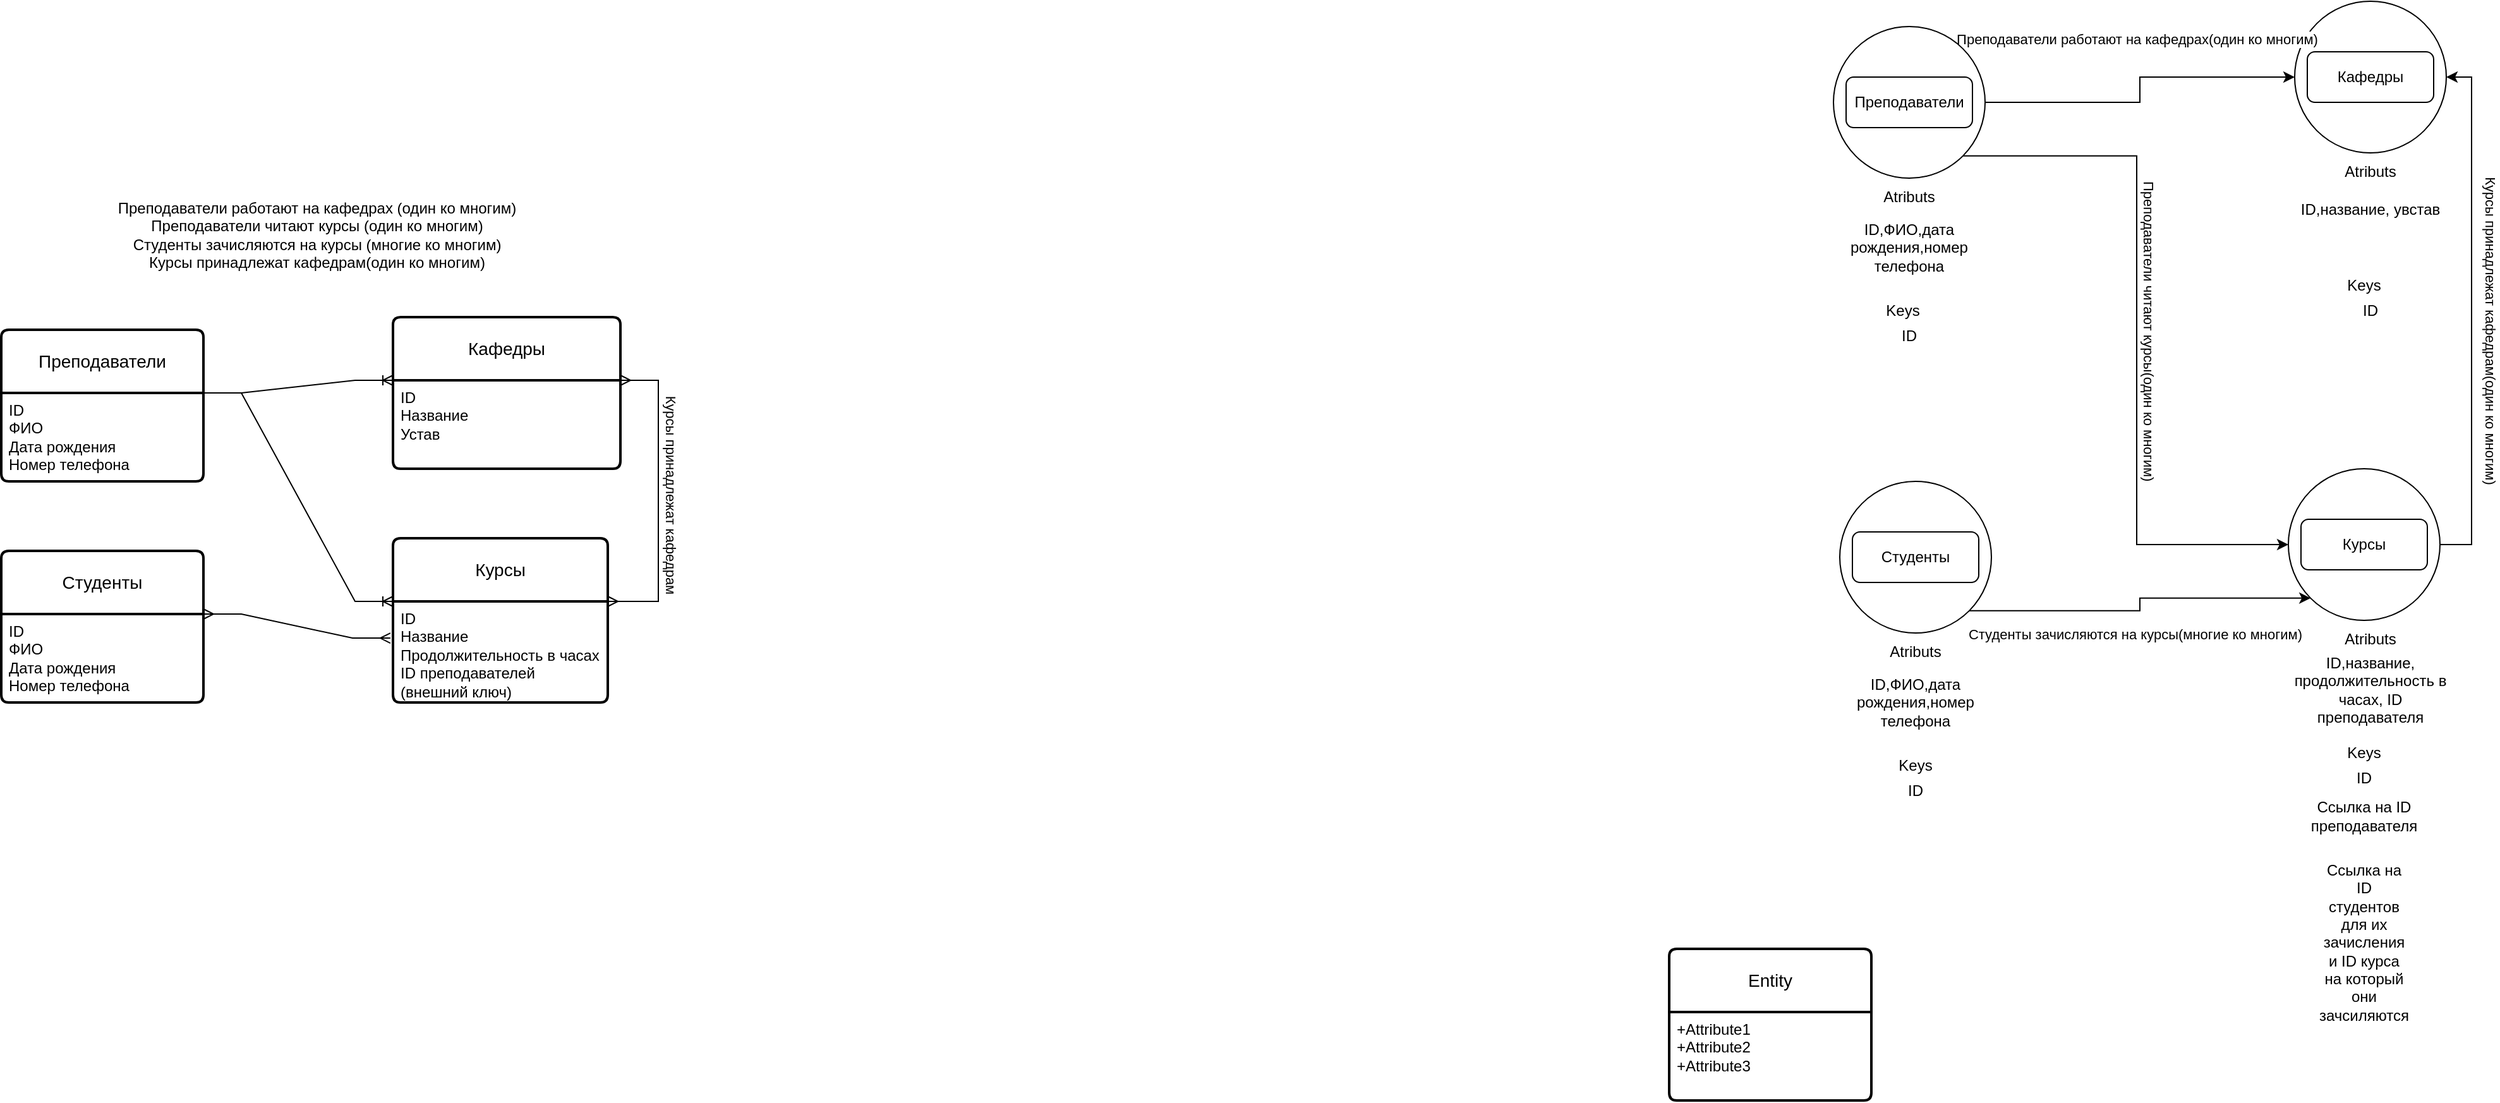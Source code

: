<mxfile version="24.3.1" type="github" pages="2">
  <diagram name="Страница — 1" id="1JNoHzqhRxXGvxarJzie">
    <mxGraphModel dx="1163" dy="594" grid="1" gridSize="10" guides="1" tooltips="1" connect="1" arrows="1" fold="1" page="1" pageScale="1" pageWidth="827" pageHeight="1169" math="0" shadow="0">
      <root>
        <mxCell id="0" />
        <mxCell id="1" parent="0" />
        <mxCell id="fRkcZo0nZRp9ig4G6Bwf-46" style="edgeStyle=orthogonalEdgeStyle;rounded=0;orthogonalLoop=1;jettySize=auto;html=1;exitX=1;exitY=1;exitDx=0;exitDy=0;entryX=0;entryY=1;entryDx=0;entryDy=0;" edge="1" parent="1" source="fRkcZo0nZRp9ig4G6Bwf-13" target="fRkcZo0nZRp9ig4G6Bwf-10">
          <mxGeometry relative="1" as="geometry" />
        </mxCell>
        <mxCell id="fRkcZo0nZRp9ig4G6Bwf-50" value="Студенты зачисляются на курсы(многие ко многим)&amp;nbsp;" style="edgeLabel;html=1;align=center;verticalAlign=middle;resizable=0;points=[];" vertex="1" connectable="0" parent="fRkcZo0nZRp9ig4G6Bwf-46">
          <mxGeometry x="-0.118" y="5" relative="1" as="geometry">
            <mxPoint x="9" y="23" as="offset" />
          </mxGeometry>
        </mxCell>
        <mxCell id="fRkcZo0nZRp9ig4G6Bwf-13" value="" style="ellipse;whiteSpace=wrap;html=1;aspect=fixed;" vertex="1" parent="1">
          <mxGeometry x="1535" y="660" width="120" height="120" as="geometry" />
        </mxCell>
        <mxCell id="fRkcZo0nZRp9ig4G6Bwf-11" value="" style="ellipse;whiteSpace=wrap;html=1;aspect=fixed;" vertex="1" parent="1">
          <mxGeometry x="1895" y="280" width="120" height="120" as="geometry" />
        </mxCell>
        <mxCell id="fRkcZo0nZRp9ig4G6Bwf-44" style="edgeStyle=orthogonalEdgeStyle;rounded=0;orthogonalLoop=1;jettySize=auto;html=1;exitX=1;exitY=0.5;exitDx=0;exitDy=0;entryX=0;entryY=0.5;entryDx=0;entryDy=0;" edge="1" parent="1" source="fRkcZo0nZRp9ig4G6Bwf-12" target="fRkcZo0nZRp9ig4G6Bwf-11">
          <mxGeometry relative="1" as="geometry" />
        </mxCell>
        <mxCell id="fRkcZo0nZRp9ig4G6Bwf-48" value="Преподаватели работают на кафедрах(один ко многим)" style="edgeLabel;html=1;align=center;verticalAlign=middle;resizable=0;points=[];" vertex="1" connectable="0" parent="fRkcZo0nZRp9ig4G6Bwf-44">
          <mxGeometry x="0.262" y="-2" relative="1" as="geometry">
            <mxPoint x="-27" y="-32" as="offset" />
          </mxGeometry>
        </mxCell>
        <mxCell id="fRkcZo0nZRp9ig4G6Bwf-45" style="edgeStyle=orthogonalEdgeStyle;rounded=0;orthogonalLoop=1;jettySize=auto;html=1;exitX=1;exitY=1;exitDx=0;exitDy=0;entryX=0;entryY=0.5;entryDx=0;entryDy=0;" edge="1" parent="1" source="fRkcZo0nZRp9ig4G6Bwf-12" target="fRkcZo0nZRp9ig4G6Bwf-10">
          <mxGeometry relative="1" as="geometry" />
        </mxCell>
        <mxCell id="fRkcZo0nZRp9ig4G6Bwf-51" value="Преподаватели читают курсы(один ко многим)" style="edgeLabel;html=1;align=center;verticalAlign=middle;resizable=0;points=[];rotation=90;" vertex="1" connectable="0" parent="fRkcZo0nZRp9ig4G6Bwf-45">
          <mxGeometry x="-0.04" y="-3" relative="1" as="geometry">
            <mxPoint x="13" y="4" as="offset" />
          </mxGeometry>
        </mxCell>
        <mxCell id="fRkcZo0nZRp9ig4G6Bwf-12" value="" style="ellipse;whiteSpace=wrap;html=1;aspect=fixed;" vertex="1" parent="1">
          <mxGeometry x="1530" y="300" width="120" height="120" as="geometry" />
        </mxCell>
        <mxCell id="fRkcZo0nZRp9ig4G6Bwf-47" style="edgeStyle=orthogonalEdgeStyle;rounded=0;orthogonalLoop=1;jettySize=auto;html=1;exitX=1;exitY=0.5;exitDx=0;exitDy=0;entryX=1;entryY=0.5;entryDx=0;entryDy=0;" edge="1" parent="1" source="fRkcZo0nZRp9ig4G6Bwf-10" target="fRkcZo0nZRp9ig4G6Bwf-11">
          <mxGeometry relative="1" as="geometry" />
        </mxCell>
        <mxCell id="fRkcZo0nZRp9ig4G6Bwf-49" value="Курсы принадлежат кафедрам(один ко многим)" style="edgeLabel;html=1;align=center;verticalAlign=middle;resizable=0;points=[];rotation=90;" vertex="1" connectable="0" parent="fRkcZo0nZRp9ig4G6Bwf-47">
          <mxGeometry x="-0.146" y="2" relative="1" as="geometry">
            <mxPoint x="17" y="-18" as="offset" />
          </mxGeometry>
        </mxCell>
        <mxCell id="fRkcZo0nZRp9ig4G6Bwf-10" value="" style="ellipse;whiteSpace=wrap;html=1;aspect=fixed;" vertex="1" parent="1">
          <mxGeometry x="1890" y="650" width="120" height="120" as="geometry" />
        </mxCell>
        <mxCell id="fRkcZo0nZRp9ig4G6Bwf-1" value="" style="rounded=1;whiteSpace=wrap;html=1;" vertex="1" parent="1">
          <mxGeometry x="1545" y="700" width="100" height="40" as="geometry" />
        </mxCell>
        <mxCell id="fRkcZo0nZRp9ig4G6Bwf-2" value="" style="rounded=1;whiteSpace=wrap;html=1;" vertex="1" parent="1">
          <mxGeometry x="1540" y="340" width="100" height="40" as="geometry" />
        </mxCell>
        <mxCell id="fRkcZo0nZRp9ig4G6Bwf-3" value="" style="rounded=1;whiteSpace=wrap;html=1;" vertex="1" parent="1">
          <mxGeometry x="1900" y="690" width="100" height="40" as="geometry" />
        </mxCell>
        <mxCell id="fRkcZo0nZRp9ig4G6Bwf-4" value="" style="rounded=1;whiteSpace=wrap;html=1;" vertex="1" parent="1">
          <mxGeometry x="1905" y="320" width="100" height="40" as="geometry" />
        </mxCell>
        <mxCell id="fRkcZo0nZRp9ig4G6Bwf-5" value="Студенты" style="text;html=1;align=center;verticalAlign=middle;whiteSpace=wrap;rounded=0;" vertex="1" parent="1">
          <mxGeometry x="1565" y="705" width="60" height="30" as="geometry" />
        </mxCell>
        <mxCell id="fRkcZo0nZRp9ig4G6Bwf-7" value="Преподаватели" style="text;html=1;align=center;verticalAlign=middle;whiteSpace=wrap;rounded=0;" vertex="1" parent="1">
          <mxGeometry x="1560" y="345" width="60" height="30" as="geometry" />
        </mxCell>
        <mxCell id="fRkcZo0nZRp9ig4G6Bwf-8" value="Курсы" style="text;html=1;align=center;verticalAlign=middle;whiteSpace=wrap;rounded=0;" vertex="1" parent="1">
          <mxGeometry x="1920" y="695" width="60" height="30" as="geometry" />
        </mxCell>
        <mxCell id="fRkcZo0nZRp9ig4G6Bwf-9" value="Кафедры" style="text;html=1;align=center;verticalAlign=middle;whiteSpace=wrap;rounded=0;" vertex="1" parent="1">
          <mxGeometry x="1925" y="325" width="60" height="30" as="geometry" />
        </mxCell>
        <mxCell id="fRkcZo0nZRp9ig4G6Bwf-15" value="ID,ФИО,дата рождения,номер телефона" style="text;html=1;align=center;verticalAlign=middle;whiteSpace=wrap;rounded=0;" vertex="1" parent="1">
          <mxGeometry x="1530" y="810" width="130" height="50" as="geometry" />
        </mxCell>
        <mxCell id="fRkcZo0nZRp9ig4G6Bwf-17" value="Atributs" style="text;html=1;align=center;verticalAlign=middle;whiteSpace=wrap;rounded=0;" vertex="1" parent="1">
          <mxGeometry x="1560" y="420" width="60" height="30" as="geometry" />
        </mxCell>
        <mxCell id="fRkcZo0nZRp9ig4G6Bwf-18" value="ID,ФИО,дата рождения,номер телефона" style="text;html=1;align=center;verticalAlign=middle;whiteSpace=wrap;rounded=0;" vertex="1" parent="1">
          <mxGeometry x="1525" y="450" width="130" height="50" as="geometry" />
        </mxCell>
        <mxCell id="fRkcZo0nZRp9ig4G6Bwf-19" value="Atributs" style="text;html=1;align=center;verticalAlign=middle;whiteSpace=wrap;rounded=0;" vertex="1" parent="1">
          <mxGeometry x="1565" y="780" width="60" height="30" as="geometry" />
        </mxCell>
        <mxCell id="fRkcZo0nZRp9ig4G6Bwf-21" value="Atributs" style="text;html=1;align=center;verticalAlign=middle;whiteSpace=wrap;rounded=0;" vertex="1" parent="1">
          <mxGeometry x="1925" y="400" width="60" height="30" as="geometry" />
        </mxCell>
        <mxCell id="fRkcZo0nZRp9ig4G6Bwf-22" value="ID,название, увстав" style="text;html=1;align=center;verticalAlign=middle;whiteSpace=wrap;rounded=0;" vertex="1" parent="1">
          <mxGeometry x="1890" y="420" width="130" height="50" as="geometry" />
        </mxCell>
        <mxCell id="fRkcZo0nZRp9ig4G6Bwf-24" value="Atributs" style="text;html=1;align=center;verticalAlign=middle;whiteSpace=wrap;rounded=0;" vertex="1" parent="1">
          <mxGeometry x="1925" y="770" width="60" height="30" as="geometry" />
        </mxCell>
        <mxCell id="fRkcZo0nZRp9ig4G6Bwf-25" value="ID,название, продолжительность в часах, ID преподавателя" style="text;html=1;align=center;verticalAlign=middle;whiteSpace=wrap;rounded=0;" vertex="1" parent="1">
          <mxGeometry x="1890" y="800" width="130" height="50" as="geometry" />
        </mxCell>
        <mxCell id="fRkcZo0nZRp9ig4G6Bwf-30" value="Keys" style="text;html=1;align=center;verticalAlign=middle;whiteSpace=wrap;rounded=0;" vertex="1" parent="1">
          <mxGeometry x="1920" y="860" width="60" height="30" as="geometry" />
        </mxCell>
        <mxCell id="fRkcZo0nZRp9ig4G6Bwf-31" value="Keys" style="text;html=1;align=center;verticalAlign=middle;whiteSpace=wrap;rounded=0;" vertex="1" parent="1">
          <mxGeometry x="1555" y="510" width="60" height="30" as="geometry" />
        </mxCell>
        <mxCell id="fRkcZo0nZRp9ig4G6Bwf-32" value="Keys" style="text;html=1;align=center;verticalAlign=middle;whiteSpace=wrap;rounded=0;" vertex="1" parent="1">
          <mxGeometry x="1920" y="490" width="60" height="30" as="geometry" />
        </mxCell>
        <mxCell id="fRkcZo0nZRp9ig4G6Bwf-33" value="Keys" style="text;html=1;align=center;verticalAlign=middle;whiteSpace=wrap;rounded=0;" vertex="1" parent="1">
          <mxGeometry x="1565" y="870" width="60" height="30" as="geometry" />
        </mxCell>
        <mxCell id="fRkcZo0nZRp9ig4G6Bwf-34" value="ID" style="text;html=1;align=center;verticalAlign=middle;whiteSpace=wrap;rounded=0;" vertex="1" parent="1">
          <mxGeometry x="1920" y="880" width="60" height="30" as="geometry" />
        </mxCell>
        <mxCell id="fRkcZo0nZRp9ig4G6Bwf-35" value="ID" style="text;html=1;align=center;verticalAlign=middle;whiteSpace=wrap;rounded=0;" vertex="1" parent="1">
          <mxGeometry x="1560" y="530" width="60" height="30" as="geometry" />
        </mxCell>
        <mxCell id="fRkcZo0nZRp9ig4G6Bwf-36" value="ID" style="text;html=1;align=center;verticalAlign=middle;whiteSpace=wrap;rounded=0;" vertex="1" parent="1">
          <mxGeometry x="1565" y="890" width="60" height="30" as="geometry" />
        </mxCell>
        <mxCell id="fRkcZo0nZRp9ig4G6Bwf-37" value="ID" style="text;html=1;align=center;verticalAlign=middle;whiteSpace=wrap;rounded=0;" vertex="1" parent="1">
          <mxGeometry x="1925" y="510" width="60" height="30" as="geometry" />
        </mxCell>
        <mxCell id="fRkcZo0nZRp9ig4G6Bwf-38" value="Ссылка на ID преподавателя" style="text;html=1;align=center;verticalAlign=middle;whiteSpace=wrap;rounded=0;" vertex="1" parent="1">
          <mxGeometry x="1920" y="910" width="60" height="30" as="geometry" />
        </mxCell>
        <mxCell id="fRkcZo0nZRp9ig4G6Bwf-39" value="Ссылка на ID студентов для их зачисления и ID курса на который они зачсиляются" style="text;html=1;align=center;verticalAlign=middle;whiteSpace=wrap;rounded=0;" vertex="1" parent="1">
          <mxGeometry x="1920" y="1010" width="60" height="30" as="geometry" />
        </mxCell>
        <mxCell id="Z1FrG1DZ3cIiPXaC3r6s-1" value="Entity" style="swimlane;childLayout=stackLayout;horizontal=1;startSize=50;horizontalStack=0;rounded=1;fontSize=14;fontStyle=0;strokeWidth=2;resizeParent=0;resizeLast=1;shadow=0;dashed=0;align=center;arcSize=4;whiteSpace=wrap;html=1;" vertex="1" parent="1">
          <mxGeometry x="1400" y="1030" width="160" height="120" as="geometry" />
        </mxCell>
        <mxCell id="Z1FrG1DZ3cIiPXaC3r6s-2" value="+Attribute1&#xa;+Attribute2&#xa;+Attribute3" style="align=left;strokeColor=none;fillColor=none;spacingLeft=4;fontSize=12;verticalAlign=top;resizable=0;rotatable=0;part=1;html=1;" vertex="1" parent="Z1FrG1DZ3cIiPXaC3r6s-1">
          <mxGeometry y="50" width="160" height="70" as="geometry" />
        </mxCell>
        <mxCell id="Z1FrG1DZ3cIiPXaC3r6s-5" value="Студенты" style="swimlane;childLayout=stackLayout;horizontal=1;startSize=50;horizontalStack=0;rounded=1;fontSize=14;fontStyle=0;strokeWidth=2;resizeParent=0;resizeLast=1;shadow=0;dashed=0;align=center;arcSize=4;whiteSpace=wrap;html=1;" vertex="1" parent="1">
          <mxGeometry x="80" y="715" width="160" height="120" as="geometry" />
        </mxCell>
        <mxCell id="Z1FrG1DZ3cIiPXaC3r6s-6" value="ID&lt;div&gt;ФИО&lt;/div&gt;&lt;div&gt;Дата рождения&lt;/div&gt;&lt;div&gt;Номер телефона&lt;/div&gt;&lt;div&gt;&lt;br&gt;&lt;/div&gt;" style="align=left;strokeColor=none;fillColor=none;spacingLeft=4;fontSize=12;verticalAlign=top;resizable=0;rotatable=0;part=1;html=1;" vertex="1" parent="Z1FrG1DZ3cIiPXaC3r6s-5">
          <mxGeometry y="50" width="160" height="70" as="geometry" />
        </mxCell>
        <mxCell id="Z1FrG1DZ3cIiPXaC3r6s-7" value="Преподаватели" style="swimlane;childLayout=stackLayout;horizontal=1;startSize=50;horizontalStack=0;rounded=1;fontSize=14;fontStyle=0;strokeWidth=2;resizeParent=0;resizeLast=1;shadow=0;dashed=0;align=center;arcSize=4;whiteSpace=wrap;html=1;" vertex="1" parent="1">
          <mxGeometry x="80" y="540" width="160" height="120" as="geometry" />
        </mxCell>
        <mxCell id="Z1FrG1DZ3cIiPXaC3r6s-8" value="ID&lt;div&gt;ФИО&lt;/div&gt;&lt;div&gt;Дата рождения&lt;/div&gt;&lt;div&gt;Номер телефона&lt;/div&gt;&lt;div&gt;&lt;br&gt;&lt;/div&gt;" style="align=left;strokeColor=none;fillColor=none;spacingLeft=4;fontSize=12;verticalAlign=top;resizable=0;rotatable=0;part=1;html=1;" vertex="1" parent="Z1FrG1DZ3cIiPXaC3r6s-7">
          <mxGeometry y="50" width="160" height="70" as="geometry" />
        </mxCell>
        <mxCell id="Z1FrG1DZ3cIiPXaC3r6s-9" value="Курсы" style="swimlane;childLayout=stackLayout;horizontal=1;startSize=50;horizontalStack=0;rounded=1;fontSize=14;fontStyle=0;strokeWidth=2;resizeParent=0;resizeLast=1;shadow=0;dashed=0;align=center;arcSize=4;whiteSpace=wrap;html=1;" vertex="1" parent="1">
          <mxGeometry x="390" y="705" width="170" height="130" as="geometry" />
        </mxCell>
        <mxCell id="Z1FrG1DZ3cIiPXaC3r6s-10" value="ID&lt;div&gt;Название&lt;/div&gt;&lt;div&gt;Продолжительность в часах&lt;/div&gt;&lt;div&gt;ID преподавателей&lt;/div&gt;&lt;div&gt;(внешний ключ)&lt;/div&gt;&lt;div&gt;&lt;br&gt;&lt;/div&gt;" style="align=left;strokeColor=none;fillColor=none;spacingLeft=4;fontSize=12;verticalAlign=top;resizable=0;rotatable=0;part=1;html=1;" vertex="1" parent="Z1FrG1DZ3cIiPXaC3r6s-9">
          <mxGeometry y="50" width="170" height="80" as="geometry" />
        </mxCell>
        <mxCell id="Z1FrG1DZ3cIiPXaC3r6s-11" value="Кафедры" style="swimlane;childLayout=stackLayout;horizontal=1;startSize=50;horizontalStack=0;rounded=1;fontSize=14;fontStyle=0;strokeWidth=2;resizeParent=0;resizeLast=1;shadow=0;dashed=0;align=center;arcSize=4;whiteSpace=wrap;html=1;" vertex="1" parent="1">
          <mxGeometry x="390" y="530" width="180" height="120" as="geometry" />
        </mxCell>
        <mxCell id="Z1FrG1DZ3cIiPXaC3r6s-12" value="ID&lt;div&gt;Название&lt;/div&gt;&lt;div&gt;Устав&lt;/div&gt;&lt;div&gt;&lt;br&gt;&lt;/div&gt;" style="align=left;strokeColor=none;fillColor=none;spacingLeft=4;fontSize=12;verticalAlign=top;resizable=0;rotatable=0;part=1;html=1;" vertex="1" parent="Z1FrG1DZ3cIiPXaC3r6s-11">
          <mxGeometry y="50" width="180" height="70" as="geometry" />
        </mxCell>
        <mxCell id="Z1FrG1DZ3cIiPXaC3r6s-15" value="" style="edgeStyle=entityRelationEdgeStyle;fontSize=12;html=1;endArrow=ERoneToMany;rounded=0;exitX=1;exitY=0;exitDx=0;exitDy=0;entryX=0;entryY=0;entryDx=0;entryDy=0;" edge="1" parent="1" source="Z1FrG1DZ3cIiPXaC3r6s-8" target="Z1FrG1DZ3cIiPXaC3r6s-12">
          <mxGeometry width="100" height="100" relative="1" as="geometry">
            <mxPoint x="780" y="630" as="sourcePoint" />
            <mxPoint x="880" y="530" as="targetPoint" />
          </mxGeometry>
        </mxCell>
        <mxCell id="Z1FrG1DZ3cIiPXaC3r6s-16" value="" style="edgeStyle=entityRelationEdgeStyle;fontSize=12;html=1;endArrow=ERoneToMany;rounded=0;exitX=1;exitY=0;exitDx=0;exitDy=0;" edge="1" parent="1" source="Z1FrG1DZ3cIiPXaC3r6s-8">
          <mxGeometry width="100" height="100" relative="1" as="geometry">
            <mxPoint x="290" y="720" as="sourcePoint" />
            <mxPoint x="390" y="755" as="targetPoint" />
          </mxGeometry>
        </mxCell>
        <mxCell id="Z1FrG1DZ3cIiPXaC3r6s-17" value="" style="edgeStyle=entityRelationEdgeStyle;fontSize=12;html=1;endArrow=ERmany;startArrow=ERmany;rounded=0;exitX=1;exitY=0;exitDx=0;exitDy=0;entryX=-0.012;entryY=0.363;entryDx=0;entryDy=0;entryPerimeter=0;" edge="1" parent="1" source="Z1FrG1DZ3cIiPXaC3r6s-6" target="Z1FrG1DZ3cIiPXaC3r6s-10">
          <mxGeometry width="100" height="100" relative="1" as="geometry">
            <mxPoint x="420" y="750" as="sourcePoint" />
            <mxPoint x="520" y="650" as="targetPoint" />
          </mxGeometry>
        </mxCell>
        <mxCell id="Z1FrG1DZ3cIiPXaC3r6s-20" value="" style="edgeStyle=entityRelationEdgeStyle;fontSize=12;html=1;endArrow=ERmany;startArrow=ERmany;rounded=0;entryX=1;entryY=0;entryDx=0;entryDy=0;" edge="1" parent="1" target="Z1FrG1DZ3cIiPXaC3r6s-10">
          <mxGeometry width="100" height="100" relative="1" as="geometry">
            <mxPoint x="570" y="580" as="sourcePoint" />
            <mxPoint x="620" y="780" as="targetPoint" />
            <Array as="points">
              <mxPoint x="660" y="730" />
              <mxPoint x="590" y="690" />
              <mxPoint x="1060" y="580" />
            </Array>
          </mxGeometry>
        </mxCell>
        <mxCell id="Z1FrG1DZ3cIiPXaC3r6s-21" value="Курсы принадлежат кафедрам" style="edgeLabel;html=1;align=center;verticalAlign=middle;resizable=0;points=[];rotation=90;" vertex="1" connectable="0" parent="Z1FrG1DZ3cIiPXaC3r6s-20">
          <mxGeometry x="0.019" relative="1" as="geometry">
            <mxPoint x="10" y="-5" as="offset" />
          </mxGeometry>
        </mxCell>
        <mxCell id="Z1FrG1DZ3cIiPXaC3r6s-25" value="Преподаватели работают на кафедрах (один ко многим)&lt;br&gt;Преподаватели читают курсы (один ко многим)&lt;br&gt;Студенты зачисляются на курсы (многие ко многим)&lt;br&gt;Курсы принадлежат кафедрам(один ко многим)" style="text;html=1;align=center;verticalAlign=middle;whiteSpace=wrap;rounded=0;" vertex="1" parent="1">
          <mxGeometry x="80" y="420" width="500" height="90" as="geometry" />
        </mxCell>
      </root>
    </mxGraphModel>
  </diagram>
  <diagram id="0KN3OJh5gBhrBB2DhEU7" name="Страница — 2">
    <mxGraphModel dx="1947" dy="2315" grid="1" gridSize="10" guides="1" tooltips="1" connect="1" arrows="1" fold="1" page="1" pageScale="1" pageWidth="827" pageHeight="1169" math="0" shadow="0">
      <root>
        <mxCell id="0" />
        <mxCell id="1" parent="0" />
        <mxCell id="GE9vBbnfeo9mR6N4blL_-1" value="Студенты" style="swimlane;childLayout=stackLayout;horizontal=1;startSize=50;horizontalStack=0;rounded=1;fontSize=14;fontStyle=0;strokeWidth=2;resizeParent=0;resizeLast=1;shadow=0;dashed=0;align=center;arcSize=4;whiteSpace=wrap;html=1;" vertex="1" parent="1">
          <mxGeometry x="80" y="715" width="160" height="120" as="geometry" />
        </mxCell>
        <mxCell id="GE9vBbnfeo9mR6N4blL_-2" value="ID&lt;div&gt;ФИО&lt;/div&gt;&lt;div&gt;Дата рождения&lt;/div&gt;&lt;div&gt;Номер телефона&lt;/div&gt;&lt;div&gt;&lt;br&gt;&lt;/div&gt;" style="align=left;strokeColor=none;fillColor=none;spacingLeft=4;fontSize=12;verticalAlign=top;resizable=0;rotatable=0;part=1;html=1;" vertex="1" parent="GE9vBbnfeo9mR6N4blL_-1">
          <mxGeometry y="50" width="160" height="70" as="geometry" />
        </mxCell>
        <mxCell id="GE9vBbnfeo9mR6N4blL_-3" value="Преподаватели" style="swimlane;childLayout=stackLayout;horizontal=1;startSize=50;horizontalStack=0;rounded=1;fontSize=14;fontStyle=0;strokeWidth=2;resizeParent=0;resizeLast=1;shadow=0;dashed=0;align=center;arcSize=4;whiteSpace=wrap;html=1;" vertex="1" parent="1">
          <mxGeometry x="80" y="540" width="160" height="120" as="geometry" />
        </mxCell>
        <mxCell id="GE9vBbnfeo9mR6N4blL_-4" value="ID&lt;div&gt;ФИО&lt;/div&gt;&lt;div&gt;Дата рождения&lt;/div&gt;&lt;div&gt;Номер телефона&lt;/div&gt;&lt;div&gt;&lt;br&gt;&lt;/div&gt;" style="align=left;strokeColor=none;fillColor=none;spacingLeft=4;fontSize=12;verticalAlign=top;resizable=0;rotatable=0;part=1;html=1;" vertex="1" parent="GE9vBbnfeo9mR6N4blL_-3">
          <mxGeometry y="50" width="160" height="70" as="geometry" />
        </mxCell>
        <mxCell id="GE9vBbnfeo9mR6N4blL_-5" value="Курсы" style="swimlane;childLayout=stackLayout;horizontal=1;startSize=50;horizontalStack=0;rounded=1;fontSize=14;fontStyle=0;strokeWidth=2;resizeParent=0;resizeLast=1;shadow=0;dashed=0;align=center;arcSize=4;whiteSpace=wrap;html=1;" vertex="1" parent="1">
          <mxGeometry x="390" y="705" width="170" height="130" as="geometry" />
        </mxCell>
        <mxCell id="GE9vBbnfeo9mR6N4blL_-6" value="ID&lt;div&gt;Название&lt;/div&gt;&lt;div&gt;Продолжительность в часах&lt;/div&gt;&lt;div&gt;ID преподавателей&lt;/div&gt;&lt;div&gt;(внешний ключ)&lt;/div&gt;&lt;div&gt;&lt;br&gt;&lt;/div&gt;" style="align=left;strokeColor=none;fillColor=none;spacingLeft=4;fontSize=12;verticalAlign=top;resizable=0;rotatable=0;part=1;html=1;" vertex="1" parent="GE9vBbnfeo9mR6N4blL_-5">
          <mxGeometry y="50" width="170" height="80" as="geometry" />
        </mxCell>
        <mxCell id="GE9vBbnfeo9mR6N4blL_-7" value="Кафедры" style="swimlane;childLayout=stackLayout;horizontal=1;startSize=50;horizontalStack=0;rounded=1;fontSize=14;fontStyle=0;strokeWidth=2;resizeParent=0;resizeLast=1;shadow=0;dashed=0;align=center;arcSize=4;whiteSpace=wrap;html=1;" vertex="1" parent="1">
          <mxGeometry x="390" y="530" width="180" height="120" as="geometry" />
        </mxCell>
        <mxCell id="GE9vBbnfeo9mR6N4blL_-8" value="ID&lt;div&gt;Название&lt;/div&gt;&lt;div&gt;Устав&lt;/div&gt;&lt;div&gt;&lt;br&gt;&lt;/div&gt;" style="align=left;strokeColor=none;fillColor=none;spacingLeft=4;fontSize=12;verticalAlign=top;resizable=0;rotatable=0;part=1;html=1;" vertex="1" parent="GE9vBbnfeo9mR6N4blL_-7">
          <mxGeometry y="50" width="180" height="70" as="geometry" />
        </mxCell>
        <mxCell id="GE9vBbnfeo9mR6N4blL_-9" value="" style="edgeStyle=entityRelationEdgeStyle;fontSize=12;html=1;endArrow=ERoneToMany;rounded=0;exitX=1;exitY=0;exitDx=0;exitDy=0;entryX=0;entryY=0;entryDx=0;entryDy=0;" edge="1" parent="1" source="GE9vBbnfeo9mR6N4blL_-4" target="GE9vBbnfeo9mR6N4blL_-8">
          <mxGeometry width="100" height="100" relative="1" as="geometry">
            <mxPoint x="780" y="630" as="sourcePoint" />
            <mxPoint x="880" y="530" as="targetPoint" />
          </mxGeometry>
        </mxCell>
        <mxCell id="GE9vBbnfeo9mR6N4blL_-10" value="" style="edgeStyle=entityRelationEdgeStyle;fontSize=12;html=1;endArrow=ERoneToMany;rounded=0;exitX=1;exitY=0;exitDx=0;exitDy=0;" edge="1" parent="1" source="GE9vBbnfeo9mR6N4blL_-4">
          <mxGeometry width="100" height="100" relative="1" as="geometry">
            <mxPoint x="290" y="720" as="sourcePoint" />
            <mxPoint x="390" y="755" as="targetPoint" />
          </mxGeometry>
        </mxCell>
        <mxCell id="GE9vBbnfeo9mR6N4blL_-11" value="" style="edgeStyle=entityRelationEdgeStyle;fontSize=12;html=1;endArrow=ERmany;startArrow=ERmany;rounded=0;exitX=1;exitY=0;exitDx=0;exitDy=0;entryX=-0.012;entryY=0.363;entryDx=0;entryDy=0;entryPerimeter=0;" edge="1" parent="1" source="GE9vBbnfeo9mR6N4blL_-2" target="GE9vBbnfeo9mR6N4blL_-6">
          <mxGeometry width="100" height="100" relative="1" as="geometry">
            <mxPoint x="420" y="750" as="sourcePoint" />
            <mxPoint x="520" y="650" as="targetPoint" />
          </mxGeometry>
        </mxCell>
        <mxCell id="GE9vBbnfeo9mR6N4blL_-12" value="" style="edgeStyle=entityRelationEdgeStyle;fontSize=12;html=1;endArrow=ERmany;startArrow=ERmany;rounded=0;entryX=1;entryY=0;entryDx=0;entryDy=0;" edge="1" parent="1" target="GE9vBbnfeo9mR6N4blL_-6">
          <mxGeometry width="100" height="100" relative="1" as="geometry">
            <mxPoint x="570" y="580" as="sourcePoint" />
            <mxPoint x="620" y="780" as="targetPoint" />
            <Array as="points">
              <mxPoint x="660" y="730" />
              <mxPoint x="590" y="690" />
              <mxPoint x="1060" y="580" />
            </Array>
          </mxGeometry>
        </mxCell>
        <mxCell id="GE9vBbnfeo9mR6N4blL_-13" value="Курсы принадлежат кафедрам" style="edgeLabel;html=1;align=center;verticalAlign=middle;resizable=0;points=[];rotation=90;" vertex="1" connectable="0" parent="GE9vBbnfeo9mR6N4blL_-12">
          <mxGeometry x="0.019" relative="1" as="geometry">
            <mxPoint x="10" y="-5" as="offset" />
          </mxGeometry>
        </mxCell>
        <mxCell id="GE9vBbnfeo9mR6N4blL_-14" value="Преподаватели работают на кафедрах (один ко многим)&lt;br&gt;Преподаватели читают курсы (один ко многим)&lt;br&gt;Студенты зачисляются на курсы (многие ко многим)&lt;br&gt;Курсы принадлежат кафедрам(один ко многим)&lt;div&gt;Студенты выполняют домашние задания (многие ко многим)&amp;nbsp;&lt;/div&gt;&lt;div&gt;Каждое домашнее задание оценивается (многие к одному)&lt;br&gt;&lt;/div&gt;&lt;div&gt;Студенты получают оценки за домашки (многие ко многим)&lt;/div&gt;" style="text;html=1;align=center;verticalAlign=middle;whiteSpace=wrap;rounded=0;" vertex="1" parent="1">
          <mxGeometry x="80" y="380" width="500" height="130" as="geometry" />
        </mxCell>
        <mxCell id="GE9vBbnfeo9mR6N4blL_-15" value="Домашнее задание" style="swimlane;childLayout=stackLayout;horizontal=1;startSize=50;horizontalStack=0;rounded=1;fontSize=14;fontStyle=0;strokeWidth=2;resizeParent=0;resizeLast=1;shadow=0;dashed=0;align=center;arcSize=4;whiteSpace=wrap;html=1;" vertex="1" parent="1">
          <mxGeometry x="-240" y="760" width="160" height="120" as="geometry" />
        </mxCell>
        <mxCell id="GE9vBbnfeo9mR6N4blL_-16" value="ID&lt;div&gt;Название&lt;/div&gt;&lt;div&gt;Описание&lt;/div&gt;" style="align=left;strokeColor=none;fillColor=none;spacingLeft=4;fontSize=12;verticalAlign=top;resizable=0;rotatable=0;part=1;html=1;" vertex="1" parent="GE9vBbnfeo9mR6N4blL_-15">
          <mxGeometry y="50" width="160" height="70" as="geometry" />
        </mxCell>
        <mxCell id="GE9vBbnfeo9mR6N4blL_-18" value="Оценка" style="swimlane;childLayout=stackLayout;horizontal=1;startSize=50;horizontalStack=0;rounded=1;fontSize=14;fontStyle=0;strokeWidth=2;resizeParent=0;resizeLast=1;shadow=0;dashed=0;align=center;arcSize=4;whiteSpace=wrap;html=1;" vertex="1" parent="1">
          <mxGeometry x="-240" y="540" width="160" height="120" as="geometry" />
        </mxCell>
        <mxCell id="GE9vBbnfeo9mR6N4blL_-19" value="ID&lt;div&gt;ID домашнего задания(в.к)&lt;/div&gt;&lt;div&gt;Значение(сама оценка)&lt;/div&gt;" style="align=left;strokeColor=none;fillColor=none;spacingLeft=4;fontSize=12;verticalAlign=top;resizable=0;rotatable=0;part=1;html=1;" vertex="1" parent="GE9vBbnfeo9mR6N4blL_-18">
          <mxGeometry y="50" width="160" height="70" as="geometry" />
        </mxCell>
        <mxCell id="GE9vBbnfeo9mR6N4blL_-21" value="" style="edgeStyle=entityRelationEdgeStyle;fontSize=12;html=1;endArrow=ERmany;startArrow=ERmany;rounded=0;entryX=1;entryY=0;entryDx=0;entryDy=0;exitX=1;exitY=0.25;exitDx=0;exitDy=0;" edge="1" parent="1" source="GE9vBbnfeo9mR6N4blL_-16" target="GE9vBbnfeo9mR6N4blL_-19">
          <mxGeometry width="100" height="100" relative="1" as="geometry">
            <mxPoint x="-40" y="760" as="sourcePoint" />
            <mxPoint x="-40" y="607.5" as="targetPoint" />
            <Array as="points">
              <mxPoint x="40" y="627.5" />
              <mxPoint x="40" y="667.5" />
            </Array>
          </mxGeometry>
        </mxCell>
        <mxCell id="GE9vBbnfeo9mR6N4blL_-22" value="" style="edgeStyle=entityRelationEdgeStyle;fontSize=12;html=1;endArrow=ERmany;startArrow=ERmany;rounded=0;entryX=0;entryY=0;entryDx=0;entryDy=0;exitX=1;exitY=0.75;exitDx=0;exitDy=0;" edge="1" parent="1" source="GE9vBbnfeo9mR6N4blL_-16" target="GE9vBbnfeo9mR6N4blL_-4">
          <mxGeometry width="100" height="100" relative="1" as="geometry">
            <mxPoint x="-90" y="760" as="sourcePoint" />
            <mxPoint x="10" y="660" as="targetPoint" />
          </mxGeometry>
        </mxCell>
        <mxCell id="GE9vBbnfeo9mR6N4blL_-23" value="" style="edgeStyle=entityRelationEdgeStyle;fontSize=12;html=1;endArrow=ERmany;startArrow=ERmany;rounded=0;exitX=1;exitY=1;exitDx=0;exitDy=0;entryX=0;entryY=0;entryDx=0;entryDy=0;" edge="1" parent="1" source="GE9vBbnfeo9mR6N4blL_-19" target="GE9vBbnfeo9mR6N4blL_-2">
          <mxGeometry width="100" height="100" relative="1" as="geometry">
            <mxPoint x="-90" y="770" as="sourcePoint" />
            <mxPoint x="10" y="670" as="targetPoint" />
            <Array as="points">
              <mxPoint x="-40" y="730" />
            </Array>
          </mxGeometry>
        </mxCell>
      </root>
    </mxGraphModel>
  </diagram>
</mxfile>

